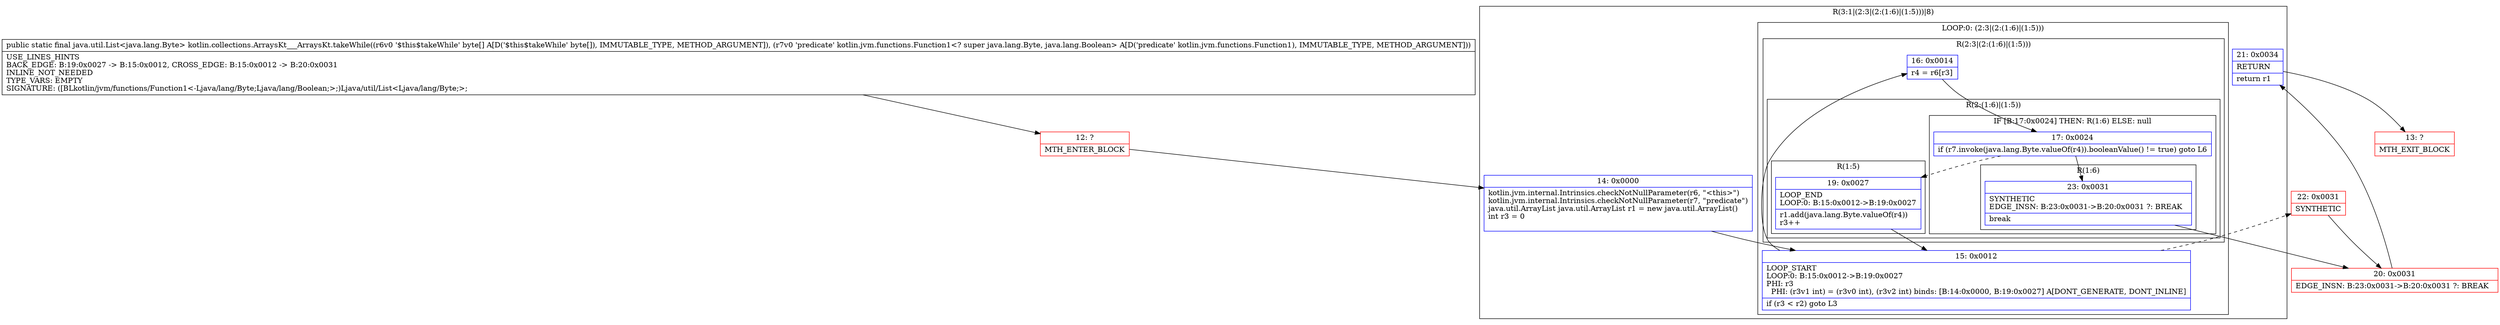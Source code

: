 digraph "CFG forkotlin.collections.ArraysKt___ArraysKt.takeWhile([BLkotlin\/jvm\/functions\/Function1;)Ljava\/util\/List;" {
subgraph cluster_Region_967958226 {
label = "R(3:1|(2:3|(2:(1:6)|(1:5)))|8)";
node [shape=record,color=blue];
Node_14 [shape=record,label="{14\:\ 0x0000|kotlin.jvm.internal.Intrinsics.checkNotNullParameter(r6, \"\<this\>\")\lkotlin.jvm.internal.Intrinsics.checkNotNullParameter(r7, \"predicate\")\ljava.util.ArrayList java.util.ArrayList r1 = new java.util.ArrayList()\lint r3 = 0\l\l}"];
subgraph cluster_LoopRegion_2124978274 {
label = "LOOP:0: (2:3|(2:(1:6)|(1:5)))";
node [shape=record,color=blue];
Node_15 [shape=record,label="{15\:\ 0x0012|LOOP_START\lLOOP:0: B:15:0x0012\-\>B:19:0x0027\lPHI: r3 \l  PHI: (r3v1 int) = (r3v0 int), (r3v2 int) binds: [B:14:0x0000, B:19:0x0027] A[DONT_GENERATE, DONT_INLINE]\l|if (r3 \< r2) goto L3\l}"];
subgraph cluster_Region_141900363 {
label = "R(2:3|(2:(1:6)|(1:5)))";
node [shape=record,color=blue];
Node_16 [shape=record,label="{16\:\ 0x0014|r4 = r6[r3]\l}"];
subgraph cluster_Region_1961462279 {
label = "R(2:(1:6)|(1:5))";
node [shape=record,color=blue];
subgraph cluster_IfRegion_1196997894 {
label = "IF [B:17:0x0024] THEN: R(1:6) ELSE: null";
node [shape=record,color=blue];
Node_17 [shape=record,label="{17\:\ 0x0024|if (r7.invoke(java.lang.Byte.valueOf(r4)).booleanValue() != true) goto L6\l}"];
subgraph cluster_Region_819857087 {
label = "R(1:6)";
node [shape=record,color=blue];
Node_23 [shape=record,label="{23\:\ 0x0031|SYNTHETIC\lEDGE_INSN: B:23:0x0031\-\>B:20:0x0031 ?: BREAK  \l|break\l}"];
}
}
subgraph cluster_Region_1308198008 {
label = "R(1:5)";
node [shape=record,color=blue];
Node_19 [shape=record,label="{19\:\ 0x0027|LOOP_END\lLOOP:0: B:15:0x0012\-\>B:19:0x0027\l|r1.add(java.lang.Byte.valueOf(r4))\lr3++\l}"];
}
}
}
}
Node_21 [shape=record,label="{21\:\ 0x0034|RETURN\l|return r1\l}"];
}
Node_12 [shape=record,color=red,label="{12\:\ ?|MTH_ENTER_BLOCK\l}"];
Node_20 [shape=record,color=red,label="{20\:\ 0x0031|EDGE_INSN: B:23:0x0031\-\>B:20:0x0031 ?: BREAK  \l}"];
Node_13 [shape=record,color=red,label="{13\:\ ?|MTH_EXIT_BLOCK\l}"];
Node_22 [shape=record,color=red,label="{22\:\ 0x0031|SYNTHETIC\l}"];
MethodNode[shape=record,label="{public static final java.util.List\<java.lang.Byte\> kotlin.collections.ArraysKt___ArraysKt.takeWhile((r6v0 '$this$takeWhile' byte[] A[D('$this$takeWhile' byte[]), IMMUTABLE_TYPE, METHOD_ARGUMENT]), (r7v0 'predicate' kotlin.jvm.functions.Function1\<? super java.lang.Byte, java.lang.Boolean\> A[D('predicate' kotlin.jvm.functions.Function1), IMMUTABLE_TYPE, METHOD_ARGUMENT]))  | USE_LINES_HINTS\lBACK_EDGE: B:19:0x0027 \-\> B:15:0x0012, CROSS_EDGE: B:15:0x0012 \-\> B:20:0x0031\lINLINE_NOT_NEEDED\lTYPE_VARS: EMPTY\lSIGNATURE: ([BLkotlin\/jvm\/functions\/Function1\<\-Ljava\/lang\/Byte;Ljava\/lang\/Boolean;\>;)Ljava\/util\/List\<Ljava\/lang\/Byte;\>;\l}"];
MethodNode -> Node_12;Node_14 -> Node_15;
Node_15 -> Node_16;
Node_15 -> Node_22[style=dashed];
Node_16 -> Node_17;
Node_17 -> Node_19[style=dashed];
Node_17 -> Node_23;
Node_23 -> Node_20;
Node_19 -> Node_15;
Node_21 -> Node_13;
Node_12 -> Node_14;
Node_20 -> Node_21;
Node_22 -> Node_20;
}

